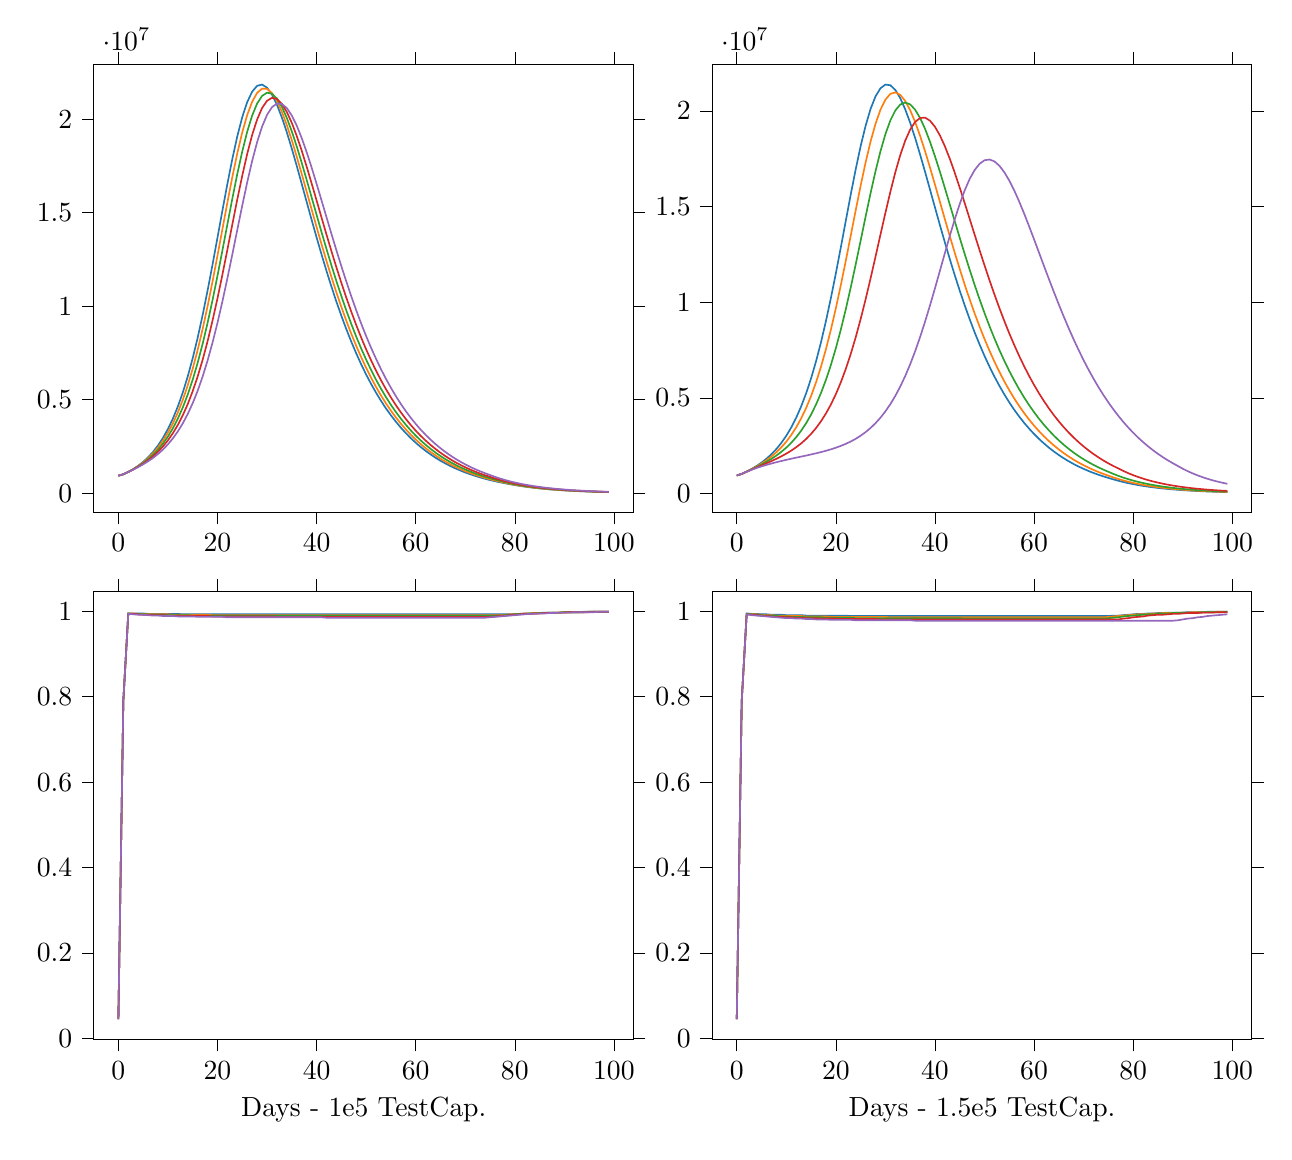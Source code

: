 % This file was created by tikzplotlib v0.9.1.
\begin{tikzpicture}

\definecolor{color0}{rgb}{0.122,0.467,0.706}
\definecolor{color1}{rgb}{1,0.498,0.055}
\definecolor{color2}{rgb}{0.173,0.627,0.173}
\definecolor{color3}{rgb}{0.839,0.153,0.157}
\definecolor{color4}{rgb}{0.58,0.404,0.741}

\begin{groupplot}[group style={group size=2 by 2}]
\nextgroupplot[
tick align=outside,
tick pos=both,
x grid style={white!69.02!black},
xmin=-4.95, xmax=103.95,
xtick style={color=black},
y grid style={white!69.02!black},
ymin=-1030194.3, ymax=22937096.3,
ytick style={color=black}
]
\addplot [semithick, color0]
table {%
0 938000
1 1011274
2 1141165
3 1292684
4 1469219
5 1677098
6 1922764
7 2211398
8 2553546
9 2957713
10 3433073
11 3989645
12 4636682
13 5386364
14 6245580
15 7221762
16 8314271
17 9521669
18 10833591
19 12223459
20 13667310
21 15120321
22 16541017
23 17878624
24 19084476
25 20108994
26 20911288
27 21470824
28 21781768
29 21847674
30 21681999
31 21310928
32 20768700
33 20082357
34 19288714
35 18418215
36 17494408
37 16538781
38 15574050
39 14615220
40 13674518
41 12763670
42 11884785
43 11041471
44 10240944
45 9485209
46 8772697
47 8103472
48 7476578
49 6891389
50 6347155
51 5842293
52 5373841
53 4939988
54 4536856
55 4166625
56 3824559
57 3507674
58 3215889
59 2948365
60 2702245
61 2475327
62 2267491
63 2075874
64 1900455
65 1738902
66 1591023
67 1454935
68 1330568
69 1216076
70 1111153
71 1015933
72 927938
73 847182
74 773313
75 705113
76 643015
77 586116
78 533501
79 482521
80 435550
81 392829
82 353590
83 318224
84 286573
85 257741
86 231788
87 208799
88 188023
89 169047
90 152297
91 137106
92 123624
93 111197
94 100116
95 90083
96 81150
97 73126
98 65717
99 59228
};
\addplot [semithick, color1]
table {%
0 938000
1 1011782
2 1139499
3 1285605
4 1451917
5 1644381
6 1869912
7 2133481
8 2443583
9 2808869
10 3235868
11 3734431
12 4316596
13 4993510
14 5771183
15 6658738
16 7661959
17 8778482
18 10000079
19 11317023
20 12703427
21 14126112
22 15542019
23 16911354
24 18175957
25 19294333
26 20222883
27 20931920
28 21404304
29 21630786
30 21620119
31 21389978
32 20970388
33 20387302
34 19677632
35 18870225
36 17990749
37 17068071
38 16121248
39 15173751
40 14233773
41 13308668
42 12414314
43 11555446
44 10735623
45 9957383
46 9220072
47 8526774
48 7877237
49 7270125
50 6702306
51 6173340
52 5681341
53 5226021
54 4804832
55 4415259
56 4054046
57 3720469
58 3413724
59 3130985
60 2870611
61 2630344
62 2409117
63 2206136
64 2020601
65 1848588
66 1690731
67 1546316
68 1413970
69 1292412
70 1181265
71 1078608
72 984753
73 898386
74 819692
75 746855
76 680752
77 617984
78 557717
79 502159
80 452060
81 407053
82 366263
83 329302
84 296336
85 266435
86 239719
87 215401
88 193819
89 174547
90 157167
91 141478
92 127383
93 114622
94 103169
95 92948
96 83624
97 75314
98 67719
99 60864
};
\addplot [semithick, color2]
table {%
0 938000
1 1013867
2 1139442
3 1279293
4 1434855
5 1613204
6 1817038
7 2054511
8 2330768
9 2653135
10 3029836
11 3472794
12 3988864
13 4587074
14 5279763
15 6072220
16 6972781
17 7983827
18 9103991
19 10323225
20 11627063
21 12989253
22 14380096
23 15755667
24 17072333
25 18275079
26 19330929
27 20192304
28 20833718
29 21242360
30 21412178
31 21357339
32 21097501
33 20655084
34 20059013
35 19342445
36 18536673
37 17663037
38 16749847
39 15818344
40 14884877
41 13958195
42 13055208
43 12178945
44 11338244
45 10532839
46 9770531
47 9049889
48 8372318
49 7736777
50 7142670
51 6587295
52 6067637
53 5586030
54 5139472
55 4725316
56 4342765
57 3989980
58 3663473
59 3361303
60 3082390
61 2826537
62 2590868
63 2372942
64 2173126
65 1989686
66 1820234
67 1665225
68 1523055
69 1392112
70 1272147
71 1161748
72 1060105
73 967079
74 881767
75 803958
76 730181
77 659018
78 593024
79 533383
80 479827
81 431675
82 388685
83 349705
84 314792
85 283317
86 254842
87 229374
88 206471
89 186016
90 167169
91 150286
92 135377
93 122020
94 109774
95 99040
96 89246
97 80325
98 72202
99 65050
};
\addplot [semithick, color3]
table {%
0 938000
1 1015227
2 1138498
3 1271893
4 1417479
5 1580725
6 1764750
7 1975880
8 2219615
9 2501124
10 2828451
11 3208672
12 3652933
13 4170021
14 4768193
15 5456284
16 6243707
17 7130022
18 8125932
19 9228181
20 10421698
21 11693819
22 13025913
23 14377606
24 15712008
25 16978962
26 18144724
27 19156920
28 19981046
29 20595809
30 20980126
31 21140495
32 21076667
33 20815416
34 20378918
35 19799232
36 19098530
37 18310614
38 17457568
39 16563970
40 15651793
41 14735818
42 13827091
43 12936756
44 12075821
45 11247526
46 10456088
47 9704646
48 8992102
49 8320539
50 7690649
51 7103219
52 6552435
53 6039806
54 5563223
55 5119537
56 4707701
57 4326915
58 3974093
59 3649253
60 3348461
61 3072714
62 2817780
63 2582659
64 2366388
65 2166845
66 1983644
67 1815178
68 1660417
69 1518538
70 1387766
71 1267554
72 1156546
73 1055077
74 961910
75 876379
76 790624
77 711513
78 640846
79 577031
80 519336
81 467326
82 420662
83 378447
84 340592
85 306163
86 275381
87 247882
88 223122
89 200790
90 180674
91 162386
92 146225
93 131616
94 118240
95 106412
96 95718
97 86080
98 77423
99 69742
};
\addplot [semithick, color4]
table {%
0 938000
1 1015885
2 1136305
3 1263171
4 1398182
5 1545924
6 1708503
7 1892663
8 2099789
9 2338335
10 2614807
11 2934504
12 3304664
13 3737876
14 4238391
15 4817241
16 5479428
17 6237715
18 7094853
19 8054052
20 9112900
21 10263541
22 11493128
23 12774569
24 14086630
25 15382776
26 16626622
27 17770369
28 18773314
29 19600489
30 20229695
31 20642225
32 20830775
33 20808439
34 20589073
35 20193946
36 19650849
37 18985773
38 18231569
39 17410300
40 16543008
41 15652200
42 14755728
43 13863717
44 12987701
45 12136750
46 11316519
47 10528681
48 9779330
49 9069113
50 8400860
51 7772267
52 7183328
53 6630685
54 6115132
55 5636751
56 5190320
57 4775627
58 4391294
59 4036013
60 3707734
61 3403635
62 3123568
63 2865142
64 2627015
65 2406947
66 2204794
67 2018174
68 1846960
69 1688785
70 1543538
71 1409473
72 1287107
73 1174154
74 1070653
75 974404
76 877813
77 790193
78 711094
79 639770
80 575535
81 517747
82 465807
83 419200
84 377050
85 339164
86 304897
87 274226
88 246654
89 221999
90 199649
91 179653
92 161658
93 145472
94 131002
95 117844
96 105869
97 95187
98 85720
99 77194
};

\nextgroupplot[
tick align=outside,
tick pos=both,
x grid style={white!69.02!black},
xmin=-4.95, xmax=103.95,
xtick style={color=black},
y grid style={white!69.02!black},
ymin=-1000439.35, ymax=22445782.35,
ytick style={color=black}
]
\addplot [semithick, color0]
table {%
0 938000
1 1013731
2 1139089
3 1277720
4 1434090
5 1611333
6 1813854
7 2048875
8 2322262
9 2642096
10 3015204
11 3450397
12 3960366
13 4551955
14 5235269
15 6018043
16 6906910
17 7905328
18 9014297
19 10222290
20 11512604
21 12866109
22 14250328
23 15627348
24 16944471
25 18162057
26 19225340
27 20104847
28 20763532
29 21187838
30 21380045
31 21344380
32 21097665
33 20665309
34 20082559
35 19380427
36 18583785
37 17720589
38 16816905
39 15887265
40 14953360
41 14027328
42 13125049
43 12248145
44 11405262
45 10600394
46 9834394
47 9109433
48 8427444
49 7788291
50 7188322
51 6628811
52 6107738
53 5624627
54 5174494
55 4758671
56 4372564
57 4016403
58 3688142
59 3384734
60 3105779
61 2847739
62 2609810
63 2391164
64 2189856
65 2004422
66 1834665
67 1677784
68 1534151
69 1402752
70 1281230
71 1170209
72 1067881
73 974354
74 888459
75 808697
76 732582
77 661095
78 595917
79 536565
80 482987
81 434708
82 391391
83 352470
84 317140
85 285169
86 256750
87 231127
88 208031
89 187274
90 168396
91 151483
92 136406
93 122739
94 110430
95 99466
96 89628
97 80576
98 72628
99 65298
};
\addplot [semithick, color1]
table {%
0 938000
1 1015193
2 1137409
3 1267566
4 1408032
5 1562518
6 1734633
7 1929832
8 2152977
9 2410500
10 2708369
11 3053933
12 3456909
13 3924662
14 4466635
15 5093563
16 5810060
17 6625968
18 7545397
19 8566769
20 9686165
21 10891468
22 12165537
23 13480085
24 14801813
25 16092886
26 17306724
27 18396839
28 19328334
29 20065788
30 20593350
31 20895037
32 20970331
33 20839940
34 20519799
35 20038602
36 19421499
37 18696875
38 17896168
39 17037554
40 16148140
41 15244635
42 14338175
43 13444935
44 12575221
45 11731798
46 10921074
47 10147933
48 9414934
49 8724941
50 8073094
51 7461389
52 6889220
53 6354531
54 5855237
55 5392538
56 4963049
57 4565704
58 4197899
59 3857056
60 3542797
61 3251794
62 2982716
63 2735537
64 2507331
65 2296574
66 2103824
67 1925446
68 1760638
69 1610278
70 1471399
71 1343722
72 1226208
73 1118038
74 1019066
75 924268
76 834628
77 752250
78 677405
79 609519
80 548701
81 494011
82 444739
83 400532
84 360488
85 324493
86 291928
87 262941
88 236743
89 213222
90 191818
91 172586
92 155413
93 139999
94 126036
95 113375
96 101933
97 91827
98 82880
99 74554
};
\addplot [semithick, color2]
table {%
0 938000
1 1017141
2 1136401
3 1256940
4 1381508
5 1512944
6 1653921
7 1807712
8 1980000
9 2173880
10 2394752
11 2648590
12 2940546
13 3278858
14 3669839
15 4123091
16 4649050
17 5252038
18 5940037
19 6720359
20 7594620
21 8566236
22 9626667
23 10769206
24 11974821
25 13219728
26 14472924
27 15697075
28 16850304
29 17893953
30 18790420
31 19507901
32 20027363
33 20338971
34 20440940
35 20343667
36 20064818
37 19630920
38 19064842
39 18385867
40 17629956
41 16818172
42 15967285
43 15098825
44 14228704
45 13365119
46 12520227
47 11698660
48 10906671
49 10149259
50 9429113
51 8746380
52 8102492
53 7496551
54 6929874
55 6398708
56 5904084
57 5443435
58 5013161
59 4615625
60 4245625
61 3901535
62 3585566
63 3290851
64 3020592
65 2770641
66 2539361
67 2325871
68 2130296
69 1949335
70 1782904
71 1629994
72 1489019
73 1358930
74 1239563
75 1128618
76 1018849
77 917821
78 826382
79 743512
80 669531
81 602915
82 542728
83 488269
84 439261
85 395234
86 356312
87 320786
88 288607
89 259890
90 234044
91 210545
92 189511
93 170405
94 153507
95 138295
96 124380
97 111939
98 100636
99 90587
};
\addplot [semithick, color3]
table {%
0 938000
1 1019172
2 1135403
3 1246856
4 1355741
5 1463861
6 1574978
7 1689897
8 1810709
9 1939773
10 2080500
11 2237228
12 2414336
13 2614146
14 2845158
15 3111817
16 3418350
17 3772747
18 4181240
19 4650104
20 5191533
21 5808841
22 6506148
23 7290283
24 8161484
25 9117551
26 10146485
27 11241652
28 12377553
29 13533806
30 14676213
31 15774195
32 16794083
33 17695935
34 18449758
35 19030612
36 19428703
37 19631617
38 19652651
39 19489886
40 19173404
41 18720223
42 18152708
43 17492244
44 16765832
45 15989319
46 15180268
47 14358158
48 13534957
49 12721682
50 11922560
51 11148646
52 10405431
53 9691652
54 9012185
55 8366088
56 7758076
57 7183617
58 6645727
59 6140516
60 5669854
61 5231371
62 4822372
63 4442436
64 4087943
65 3761486
66 3458349
67 3177147
68 2916504
69 2675519
70 2453051
71 2246749
72 2056352
73 1881027
74 1718557
75 1569625
76 1431905
77 1304027
78 1175424
79 1058013
80 952334
81 857207
82 770961
83 694145
84 625184
85 562668
86 506210
87 455577
88 410137
89 369068
90 332059
91 298913
92 268765
93 242195
94 217967
95 195862
96 176208
97 158655
98 142803
99 128695
};
\addplot [semithick, color4]
table {%
0 938000
1 1020582
2 1132800
3 1234819
4 1327920
5 1412696
6 1490643
7 1563260
8 1630784
9 1694238
10 1754250
11 1811999
12 1868891
13 1924137
14 1979334
15 2036831
16 2096738
17 2159523
18 2228838
19 2304772
20 2389423
21 2483915
22 2590821
23 2713349
24 2853292
25 3016924
26 3204746
27 3421537
28 3671546
29 3959135
30 4290944
31 4670167
32 5101906
33 5590651
34 6141259
35 6755319
36 7435579
37 8179697
38 8983090
39 9833795
40 10727980
41 11645444
42 12567990
43 13477167
44 14341730
45 15139971
46 15849509
47 16444437
48 16907378
49 17237011
50 17421618
51 17460340
52 17362306
53 17133660
54 16793713
55 16357758
56 15840344
57 15259378
58 14628946
59 13965494
60 13282204
61 12587989
62 11891123
63 11204440
64 10529686
65 9872908
66 9238968
67 8627794
68 8045601
69 7490152
70 6962026
71 6464944
72 5996041
73 5555713
74 5141864
75 4754138
76 4392839
77 4055637
78 3740530
79 3445888
80 3170811
81 2917087
82 2681837
83 2462044
84 2256663
85 2067331
86 1891652
87 1728572
88 1578113
89 1433825
90 1290937
91 1162393
92 1046117
93 941334
94 847470
95 762588
96 686482
97 618173
98 556495
99 501283
};

\nextgroupplot[
tick align=outside,
tick pos=both,
x grid style={white!69.02!black},
xlabel={Days - 1e5 TestCap.},
xmin=-4.95, xmax=103.95,
xtick style={color=black},
y grid style={white!69.02!black},
ymin=-0.003, ymax=1.047,
ytick style={color=black}
]
\addplot [semithick, color0]
table {%
0 0.045
1 0.791
2 0.995
3 0.995
4 0.995
5 0.995
6 0.994
7 0.994
8 0.994
9 0.994
10 0.994
11 0.994
12 0.994
13 0.993
14 0.993
15 0.993
16 0.993
17 0.993
18 0.993
19 0.993
20 0.993
21 0.993
22 0.993
23 0.993
24 0.993
25 0.993
26 0.993
27 0.993
28 0.993
29 0.993
30 0.993
31 0.993
32 0.993
33 0.993
34 0.993
35 0.993
36 0.993
37 0.993
38 0.993
39 0.993
40 0.993
41 0.993
42 0.993
43 0.993
44 0.993
45 0.993
46 0.993
47 0.993
48 0.993
49 0.993
50 0.993
51 0.993
52 0.993
53 0.993
54 0.993
55 0.993
56 0.993
57 0.993
58 0.993
59 0.993
60 0.993
61 0.993
62 0.993
63 0.993
64 0.993
65 0.993
66 0.993
67 0.993
68 0.993
69 0.993
70 0.993
71 0.993
72 0.993
73 0.993
74 0.993
75 0.993
76 0.993
77 0.993
78 0.993
79 0.993
80 0.994
81 0.994
82 0.995
83 0.995
84 0.996
85 0.996
86 0.997
87 0.997
88 0.997
89 0.997
90 0.998
91 0.998
92 0.998
93 0.998
94 0.999
95 0.999
96 0.999
97 0.999
98 0.999
99 0.999
};
\addplot [semithick, color1]
table {%
0 0.045
1 0.791
2 0.995
3 0.995
4 0.994
5 0.994
6 0.994
7 0.993
8 0.993
9 0.993
10 0.993
11 0.992
12 0.992
13 0.992
14 0.992
15 0.992
16 0.992
17 0.992
18 0.992
19 0.991
20 0.991
21 0.991
22 0.991
23 0.991
24 0.991
25 0.991
26 0.991
27 0.991
28 0.991
29 0.991
30 0.991
31 0.991
32 0.991
33 0.991
34 0.991
35 0.991
36 0.991
37 0.991
38 0.991
39 0.991
40 0.991
41 0.991
42 0.991
43 0.991
44 0.991
45 0.991
46 0.991
47 0.991
48 0.991
49 0.991
50 0.991
51 0.991
52 0.991
53 0.991
54 0.991
55 0.991
56 0.991
57 0.991
58 0.991
59 0.991
60 0.991
61 0.991
62 0.991
63 0.991
64 0.991
65 0.991
66 0.991
67 0.991
68 0.991
69 0.991
70 0.991
71 0.991
72 0.991
73 0.991
74 0.991
75 0.991
76 0.991
77 0.991
78 0.992
79 0.993
80 0.993
81 0.994
82 0.995
83 0.995
84 0.996
85 0.996
86 0.996
87 0.997
88 0.997
89 0.997
90 0.998
91 0.998
92 0.998
93 0.998
94 0.998
95 0.999
96 0.999
97 0.999
98 0.999
99 0.999
};
\addplot [semithick, color2]
table {%
0 0.045
1 0.791
2 0.995
3 0.994
4 0.994
5 0.993
6 0.993
7 0.992
8 0.992
9 0.992
10 0.991
11 0.991
12 0.991
13 0.991
14 0.991
15 0.99
16 0.99
17 0.99
18 0.99
19 0.99
20 0.99
21 0.99
22 0.99
23 0.99
24 0.99
25 0.989
26 0.989
27 0.989
28 0.989
29 0.989
30 0.989
31 0.989
32 0.989
33 0.989
34 0.989
35 0.989
36 0.989
37 0.989
38 0.989
39 0.989
40 0.989
41 0.989
42 0.989
43 0.989
44 0.989
45 0.989
46 0.989
47 0.989
48 0.989
49 0.989
50 0.989
51 0.989
52 0.989
53 0.989
54 0.989
55 0.989
56 0.989
57 0.989
58 0.989
59 0.989
60 0.989
61 0.989
62 0.989
63 0.989
64 0.989
65 0.989
66 0.989
67 0.989
68 0.989
69 0.989
70 0.989
71 0.989
72 0.989
73 0.989
74 0.989
75 0.989
76 0.989
77 0.99
78 0.991
79 0.992
80 0.993
81 0.994
82 0.994
83 0.995
84 0.995
85 0.996
86 0.996
87 0.997
88 0.997
89 0.997
90 0.998
91 0.998
92 0.998
93 0.998
94 0.998
95 0.999
96 0.999
97 0.999
98 0.999
99 0.999
};
\addplot [semithick, color3]
table {%
0 0.045
1 0.79
2 0.994
3 0.994
4 0.993
5 0.992
6 0.992
7 0.991
8 0.991
9 0.991
10 0.99
11 0.99
12 0.99
13 0.989
14 0.989
15 0.989
16 0.989
17 0.989
18 0.989
19 0.988
20 0.988
21 0.988
22 0.988
23 0.988
24 0.988
25 0.988
26 0.988
27 0.988
28 0.988
29 0.988
30 0.988
31 0.988
32 0.987
33 0.987
34 0.987
35 0.987
36 0.987
37 0.987
38 0.987
39 0.987
40 0.987
41 0.987
42 0.987
43 0.987
44 0.987
45 0.987
46 0.987
47 0.987
48 0.987
49 0.987
50 0.987
51 0.987
52 0.987
53 0.987
54 0.987
55 0.987
56 0.987
57 0.987
58 0.987
59 0.987
60 0.987
61 0.987
62 0.987
63 0.987
64 0.987
65 0.987
66 0.987
67 0.987
68 0.987
69 0.987
70 0.987
71 0.987
72 0.987
73 0.987
74 0.987
75 0.987
76 0.988
77 0.989
78 0.99
79 0.991
80 0.992
81 0.993
82 0.994
83 0.994
84 0.995
85 0.995
86 0.996
87 0.996
88 0.997
89 0.997
90 0.997
91 0.998
92 0.998
93 0.998
94 0.998
95 0.998
96 0.999
97 0.999
98 0.999
99 0.999
};
\addplot [semithick, color4]
table {%
0 0.045
1 0.79
2 0.994
3 0.993
4 0.992
5 0.992
6 0.991
7 0.99
8 0.99
9 0.989
10 0.989
11 0.989
12 0.988
13 0.988
14 0.988
15 0.988
16 0.987
17 0.987
18 0.987
19 0.987
20 0.987
21 0.987
22 0.986
23 0.986
24 0.986
25 0.986
26 0.986
27 0.986
28 0.986
29 0.986
30 0.986
31 0.986
32 0.986
33 0.986
34 0.986
35 0.986
36 0.986
37 0.986
38 0.986
39 0.986
40 0.986
41 0.986
42 0.985
43 0.985
44 0.985
45 0.985
46 0.985
47 0.985
48 0.985
49 0.985
50 0.985
51 0.985
52 0.985
53 0.985
54 0.985
55 0.985
56 0.985
57 0.985
58 0.985
59 0.985
60 0.985
61 0.985
62 0.985
63 0.985
64 0.985
65 0.985
66 0.985
67 0.985
68 0.985
69 0.985
70 0.985
71 0.985
72 0.985
73 0.985
74 0.985
75 0.986
76 0.987
77 0.988
78 0.989
79 0.99
80 0.991
81 0.992
82 0.993
83 0.994
84 0.994
85 0.995
86 0.995
87 0.996
88 0.996
89 0.997
90 0.997
91 0.997
92 0.998
93 0.998
94 0.998
95 0.998
96 0.998
97 0.999
98 0.999
99 0.999
};

\nextgroupplot[
tick align=outside,
tick pos=both,
x grid style={white!69.02!black},
xlabel={Days - 1.5e5 TestCap.},
xmin=-4.95, xmax=103.95,
xtick style={color=black},
y grid style={white!69.02!black},
ymin=-0.003, ymax=1.047,
ytick style={color=black}
]
\addplot [semithick, color0]
table {%
0 0.045
1 0.791
2 0.995
3 0.994
4 0.994
5 0.993
6 0.993
7 0.992
8 0.992
9 0.992
10 0.991
11 0.991
12 0.991
13 0.991
14 0.99
15 0.99
16 0.99
17 0.99
18 0.99
19 0.99
20 0.99
21 0.99
22 0.99
23 0.989
24 0.989
25 0.989
26 0.989
27 0.989
28 0.989
29 0.989
30 0.989
31 0.989
32 0.989
33 0.989
34 0.989
35 0.989
36 0.989
37 0.989
38 0.989
39 0.989
40 0.989
41 0.989
42 0.989
43 0.989
44 0.989
45 0.989
46 0.989
47 0.989
48 0.989
49 0.989
50 0.989
51 0.989
52 0.989
53 0.989
54 0.989
55 0.989
56 0.989
57 0.989
58 0.989
59 0.989
60 0.989
61 0.989
62 0.989
63 0.989
64 0.989
65 0.989
66 0.989
67 0.989
68 0.989
69 0.989
70 0.989
71 0.989
72 0.989
73 0.989
74 0.989
75 0.989
76 0.99
77 0.99
78 0.991
79 0.992
80 0.993
81 0.994
82 0.994
83 0.995
84 0.995
85 0.996
86 0.996
87 0.997
88 0.997
89 0.997
90 0.997
91 0.998
92 0.998
93 0.998
94 0.998
95 0.999
96 0.999
97 0.999
98 0.999
99 0.999
};
\addplot [semithick, color1]
table {%
0 0.045
1 0.79
2 0.994
3 0.993
4 0.993
5 0.992
6 0.991
7 0.991
8 0.99
9 0.99
10 0.99
11 0.989
12 0.989
13 0.989
14 0.988
15 0.988
16 0.988
17 0.988
18 0.988
19 0.987
20 0.987
21 0.987
22 0.987
23 0.987
24 0.987
25 0.987
26 0.987
27 0.987
28 0.987
29 0.987
30 0.987
31 0.986
32 0.986
33 0.986
34 0.986
35 0.986
36 0.986
37 0.986
38 0.986
39 0.986
40 0.986
41 0.986
42 0.986
43 0.986
44 0.986
45 0.986
46 0.986
47 0.986
48 0.986
49 0.986
50 0.986
51 0.986
52 0.986
53 0.986
54 0.986
55 0.986
56 0.986
57 0.986
58 0.986
59 0.986
60 0.986
61 0.986
62 0.986
63 0.986
64 0.986
65 0.986
66 0.986
67 0.986
68 0.986
69 0.986
70 0.986
71 0.986
72 0.986
73 0.986
74 0.986
75 0.987
76 0.988
77 0.989
78 0.99
79 0.991
80 0.992
81 0.993
82 0.993
83 0.994
84 0.995
85 0.995
86 0.996
87 0.996
88 0.996
89 0.997
90 0.997
91 0.997
92 0.998
93 0.998
94 0.998
95 0.998
96 0.998
97 0.999
98 0.999
99 0.999
};
\addplot [semithick, color2]
table {%
0 0.045
1 0.79
2 0.994
3 0.993
4 0.992
5 0.991
6 0.99
7 0.989
8 0.989
9 0.988
10 0.988
11 0.987
12 0.987
13 0.987
14 0.986
15 0.986
16 0.986
17 0.986
18 0.985
19 0.985
20 0.985
21 0.985
22 0.985
23 0.985
24 0.984
25 0.984
26 0.984
27 0.984
28 0.984
29 0.984
30 0.984
31 0.984
32 0.984
33 0.984
34 0.984
35 0.984
36 0.984
37 0.984
38 0.984
39 0.984
40 0.984
41 0.984
42 0.984
43 0.984
44 0.984
45 0.984
46 0.983
47 0.983
48 0.983
49 0.983
50 0.983
51 0.983
52 0.983
53 0.983
54 0.983
55 0.983
56 0.983
57 0.983
58 0.983
59 0.983
60 0.983
61 0.983
62 0.983
63 0.983
64 0.983
65 0.983
66 0.983
67 0.983
68 0.983
69 0.983
70 0.983
71 0.983
72 0.983
73 0.983
74 0.983
75 0.984
76 0.985
77 0.986
78 0.988
79 0.989
80 0.99
81 0.991
82 0.992
83 0.993
84 0.993
85 0.994
86 0.995
87 0.995
88 0.996
89 0.996
90 0.997
91 0.997
92 0.997
93 0.997
94 0.998
95 0.998
96 0.998
97 0.998
98 0.998
99 0.999
};
\addplot [semithick, color3]
table {%
0 0.045
1 0.79
2 0.993
3 0.992
4 0.991
5 0.99
6 0.989
7 0.988
8 0.987
9 0.987
10 0.986
11 0.986
12 0.985
13 0.985
14 0.984
15 0.984
16 0.984
17 0.983
18 0.983
19 0.983
20 0.983
21 0.982
22 0.982
23 0.982
24 0.982
25 0.982
26 0.982
27 0.982
28 0.982
29 0.981
30 0.981
31 0.981
32 0.981
33 0.981
34 0.981
35 0.981
36 0.981
37 0.981
38 0.981
39 0.981
40 0.981
41 0.981
42 0.981
43 0.981
44 0.981
45 0.981
46 0.981
47 0.981
48 0.981
49 0.981
50 0.981
51 0.981
52 0.981
53 0.981
54 0.981
55 0.981
56 0.981
57 0.981
58 0.981
59 0.981
60 0.981
61 0.981
62 0.981
63 0.981
64 0.981
65 0.981
66 0.981
67 0.981
68 0.981
69 0.981
70 0.981
71 0.981
72 0.981
73 0.981
74 0.981
75 0.981
76 0.981
77 0.981
78 0.983
79 0.984
80 0.986
81 0.987
82 0.988
83 0.99
84 0.991
85 0.992
86 0.992
87 0.993
88 0.994
89 0.994
90 0.995
91 0.996
92 0.996
93 0.996
94 0.997
95 0.997
96 0.997
97 0.998
98 0.998
99 0.998
};
\addplot [semithick, color4]
table {%
0 0.045
1 0.789
2 0.993
3 0.991
4 0.99
5 0.989
6 0.988
7 0.987
8 0.986
9 0.985
10 0.984
11 0.984
12 0.983
13 0.983
14 0.982
15 0.982
16 0.981
17 0.981
18 0.981
19 0.98
20 0.98
21 0.98
22 0.98
23 0.98
24 0.979
25 0.979
26 0.979
27 0.979
28 0.979
29 0.979
30 0.979
31 0.979
32 0.979
33 0.979
34 0.979
35 0.979
36 0.978
37 0.978
38 0.978
39 0.978
40 0.978
41 0.978
42 0.978
43 0.978
44 0.978
45 0.978
46 0.978
47 0.978
48 0.978
49 0.978
50 0.978
51 0.978
52 0.978
53 0.978
54 0.978
55 0.978
56 0.978
57 0.978
58 0.978
59 0.978
60 0.978
61 0.978
62 0.978
63 0.978
64 0.978
65 0.978
66 0.978
67 0.978
68 0.978
69 0.978
70 0.978
71 0.978
72 0.978
73 0.978
74 0.978
75 0.978
76 0.978
77 0.978
78 0.978
79 0.978
80 0.978
81 0.978
82 0.978
83 0.978
84 0.978
85 0.978
86 0.978
87 0.978
88 0.978
89 0.979
90 0.981
91 0.983
92 0.984
93 0.986
94 0.987
95 0.989
96 0.99
97 0.991
98 0.992
99 0.993
};
\end{groupplot}

\end{tikzpicture}
